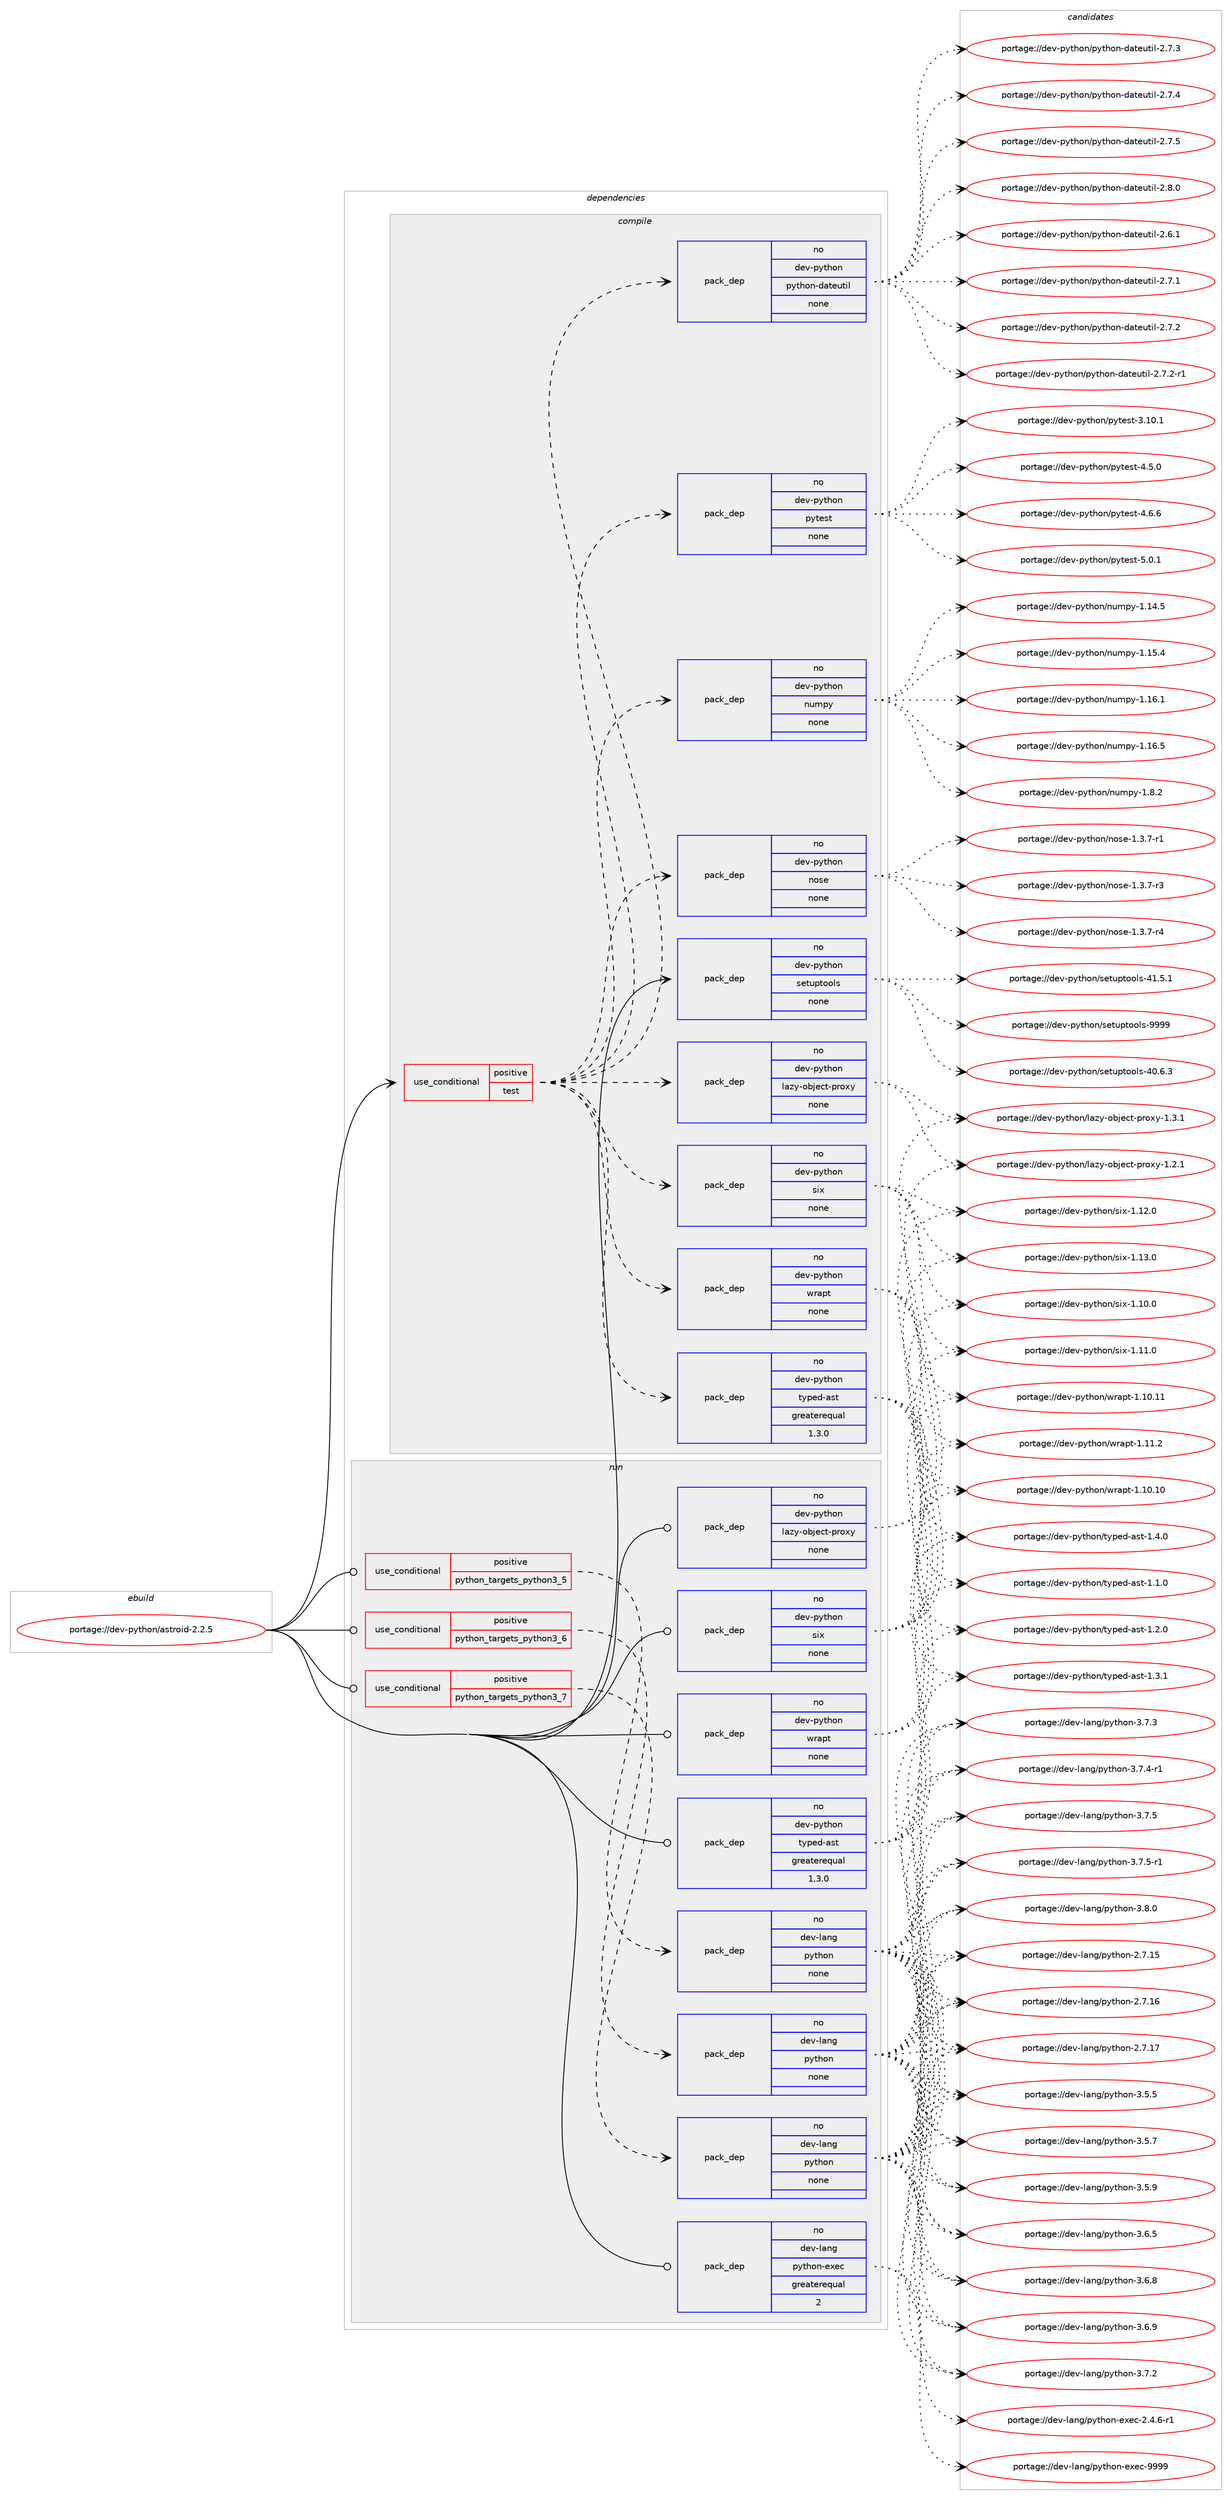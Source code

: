digraph prolog {

# *************
# Graph options
# *************

newrank=true;
concentrate=true;
compound=true;
graph [rankdir=LR,fontname=Helvetica,fontsize=10,ranksep=1.5];#, ranksep=2.5, nodesep=0.2];
edge  [arrowhead=vee];
node  [fontname=Helvetica,fontsize=10];

# **********
# The ebuild
# **********

subgraph cluster_leftcol {
color=gray;
rank=same;
label=<<i>ebuild</i>>;
id [label="portage://dev-python/astroid-2.2.5", color=red, width=4, href="../dev-python/astroid-2.2.5.svg"];
}

# ****************
# The dependencies
# ****************

subgraph cluster_midcol {
color=gray;
label=<<i>dependencies</i>>;
subgraph cluster_compile {
fillcolor="#eeeeee";
style=filled;
label=<<i>compile</i>>;
subgraph cond25648 {
dependency129827 [label=<<TABLE BORDER="0" CELLBORDER="1" CELLSPACING="0" CELLPADDING="4"><TR><TD ROWSPAN="3" CELLPADDING="10">use_conditional</TD></TR><TR><TD>positive</TD></TR><TR><TD>test</TD></TR></TABLE>>, shape=none, color=red];
subgraph pack100874 {
dependency129828 [label=<<TABLE BORDER="0" CELLBORDER="1" CELLSPACING="0" CELLPADDING="4" WIDTH="220"><TR><TD ROWSPAN="6" CELLPADDING="30">pack_dep</TD></TR><TR><TD WIDTH="110">no</TD></TR><TR><TD>dev-python</TD></TR><TR><TD>lazy-object-proxy</TD></TR><TR><TD>none</TD></TR><TR><TD></TD></TR></TABLE>>, shape=none, color=blue];
}
dependency129827:e -> dependency129828:w [weight=20,style="dashed",arrowhead="vee"];
subgraph pack100875 {
dependency129829 [label=<<TABLE BORDER="0" CELLBORDER="1" CELLSPACING="0" CELLPADDING="4" WIDTH="220"><TR><TD ROWSPAN="6" CELLPADDING="30">pack_dep</TD></TR><TR><TD WIDTH="110">no</TD></TR><TR><TD>dev-python</TD></TR><TR><TD>six</TD></TR><TR><TD>none</TD></TR><TR><TD></TD></TR></TABLE>>, shape=none, color=blue];
}
dependency129827:e -> dependency129829:w [weight=20,style="dashed",arrowhead="vee"];
subgraph pack100876 {
dependency129830 [label=<<TABLE BORDER="0" CELLBORDER="1" CELLSPACING="0" CELLPADDING="4" WIDTH="220"><TR><TD ROWSPAN="6" CELLPADDING="30">pack_dep</TD></TR><TR><TD WIDTH="110">no</TD></TR><TR><TD>dev-python</TD></TR><TR><TD>wrapt</TD></TR><TR><TD>none</TD></TR><TR><TD></TD></TR></TABLE>>, shape=none, color=blue];
}
dependency129827:e -> dependency129830:w [weight=20,style="dashed",arrowhead="vee"];
subgraph pack100877 {
dependency129831 [label=<<TABLE BORDER="0" CELLBORDER="1" CELLSPACING="0" CELLPADDING="4" WIDTH="220"><TR><TD ROWSPAN="6" CELLPADDING="30">pack_dep</TD></TR><TR><TD WIDTH="110">no</TD></TR><TR><TD>dev-python</TD></TR><TR><TD>typed-ast</TD></TR><TR><TD>greaterequal</TD></TR><TR><TD>1.3.0</TD></TR></TABLE>>, shape=none, color=blue];
}
dependency129827:e -> dependency129831:w [weight=20,style="dashed",arrowhead="vee"];
subgraph pack100878 {
dependency129832 [label=<<TABLE BORDER="0" CELLBORDER="1" CELLSPACING="0" CELLPADDING="4" WIDTH="220"><TR><TD ROWSPAN="6" CELLPADDING="30">pack_dep</TD></TR><TR><TD WIDTH="110">no</TD></TR><TR><TD>dev-python</TD></TR><TR><TD>nose</TD></TR><TR><TD>none</TD></TR><TR><TD></TD></TR></TABLE>>, shape=none, color=blue];
}
dependency129827:e -> dependency129832:w [weight=20,style="dashed",arrowhead="vee"];
subgraph pack100879 {
dependency129833 [label=<<TABLE BORDER="0" CELLBORDER="1" CELLSPACING="0" CELLPADDING="4" WIDTH="220"><TR><TD ROWSPAN="6" CELLPADDING="30">pack_dep</TD></TR><TR><TD WIDTH="110">no</TD></TR><TR><TD>dev-python</TD></TR><TR><TD>numpy</TD></TR><TR><TD>none</TD></TR><TR><TD></TD></TR></TABLE>>, shape=none, color=blue];
}
dependency129827:e -> dependency129833:w [weight=20,style="dashed",arrowhead="vee"];
subgraph pack100880 {
dependency129834 [label=<<TABLE BORDER="0" CELLBORDER="1" CELLSPACING="0" CELLPADDING="4" WIDTH="220"><TR><TD ROWSPAN="6" CELLPADDING="30">pack_dep</TD></TR><TR><TD WIDTH="110">no</TD></TR><TR><TD>dev-python</TD></TR><TR><TD>pytest</TD></TR><TR><TD>none</TD></TR><TR><TD></TD></TR></TABLE>>, shape=none, color=blue];
}
dependency129827:e -> dependency129834:w [weight=20,style="dashed",arrowhead="vee"];
subgraph pack100881 {
dependency129835 [label=<<TABLE BORDER="0" CELLBORDER="1" CELLSPACING="0" CELLPADDING="4" WIDTH="220"><TR><TD ROWSPAN="6" CELLPADDING="30">pack_dep</TD></TR><TR><TD WIDTH="110">no</TD></TR><TR><TD>dev-python</TD></TR><TR><TD>python-dateutil</TD></TR><TR><TD>none</TD></TR><TR><TD></TD></TR></TABLE>>, shape=none, color=blue];
}
dependency129827:e -> dependency129835:w [weight=20,style="dashed",arrowhead="vee"];
}
id:e -> dependency129827:w [weight=20,style="solid",arrowhead="vee"];
subgraph pack100882 {
dependency129836 [label=<<TABLE BORDER="0" CELLBORDER="1" CELLSPACING="0" CELLPADDING="4" WIDTH="220"><TR><TD ROWSPAN="6" CELLPADDING="30">pack_dep</TD></TR><TR><TD WIDTH="110">no</TD></TR><TR><TD>dev-python</TD></TR><TR><TD>setuptools</TD></TR><TR><TD>none</TD></TR><TR><TD></TD></TR></TABLE>>, shape=none, color=blue];
}
id:e -> dependency129836:w [weight=20,style="solid",arrowhead="vee"];
}
subgraph cluster_compileandrun {
fillcolor="#eeeeee";
style=filled;
label=<<i>compile and run</i>>;
}
subgraph cluster_run {
fillcolor="#eeeeee";
style=filled;
label=<<i>run</i>>;
subgraph cond25649 {
dependency129837 [label=<<TABLE BORDER="0" CELLBORDER="1" CELLSPACING="0" CELLPADDING="4"><TR><TD ROWSPAN="3" CELLPADDING="10">use_conditional</TD></TR><TR><TD>positive</TD></TR><TR><TD>python_targets_python3_5</TD></TR></TABLE>>, shape=none, color=red];
subgraph pack100883 {
dependency129838 [label=<<TABLE BORDER="0" CELLBORDER="1" CELLSPACING="0" CELLPADDING="4" WIDTH="220"><TR><TD ROWSPAN="6" CELLPADDING="30">pack_dep</TD></TR><TR><TD WIDTH="110">no</TD></TR><TR><TD>dev-lang</TD></TR><TR><TD>python</TD></TR><TR><TD>none</TD></TR><TR><TD></TD></TR></TABLE>>, shape=none, color=blue];
}
dependency129837:e -> dependency129838:w [weight=20,style="dashed",arrowhead="vee"];
}
id:e -> dependency129837:w [weight=20,style="solid",arrowhead="odot"];
subgraph cond25650 {
dependency129839 [label=<<TABLE BORDER="0" CELLBORDER="1" CELLSPACING="0" CELLPADDING="4"><TR><TD ROWSPAN="3" CELLPADDING="10">use_conditional</TD></TR><TR><TD>positive</TD></TR><TR><TD>python_targets_python3_6</TD></TR></TABLE>>, shape=none, color=red];
subgraph pack100884 {
dependency129840 [label=<<TABLE BORDER="0" CELLBORDER="1" CELLSPACING="0" CELLPADDING="4" WIDTH="220"><TR><TD ROWSPAN="6" CELLPADDING="30">pack_dep</TD></TR><TR><TD WIDTH="110">no</TD></TR><TR><TD>dev-lang</TD></TR><TR><TD>python</TD></TR><TR><TD>none</TD></TR><TR><TD></TD></TR></TABLE>>, shape=none, color=blue];
}
dependency129839:e -> dependency129840:w [weight=20,style="dashed",arrowhead="vee"];
}
id:e -> dependency129839:w [weight=20,style="solid",arrowhead="odot"];
subgraph cond25651 {
dependency129841 [label=<<TABLE BORDER="0" CELLBORDER="1" CELLSPACING="0" CELLPADDING="4"><TR><TD ROWSPAN="3" CELLPADDING="10">use_conditional</TD></TR><TR><TD>positive</TD></TR><TR><TD>python_targets_python3_7</TD></TR></TABLE>>, shape=none, color=red];
subgraph pack100885 {
dependency129842 [label=<<TABLE BORDER="0" CELLBORDER="1" CELLSPACING="0" CELLPADDING="4" WIDTH="220"><TR><TD ROWSPAN="6" CELLPADDING="30">pack_dep</TD></TR><TR><TD WIDTH="110">no</TD></TR><TR><TD>dev-lang</TD></TR><TR><TD>python</TD></TR><TR><TD>none</TD></TR><TR><TD></TD></TR></TABLE>>, shape=none, color=blue];
}
dependency129841:e -> dependency129842:w [weight=20,style="dashed",arrowhead="vee"];
}
id:e -> dependency129841:w [weight=20,style="solid",arrowhead="odot"];
subgraph pack100886 {
dependency129843 [label=<<TABLE BORDER="0" CELLBORDER="1" CELLSPACING="0" CELLPADDING="4" WIDTH="220"><TR><TD ROWSPAN="6" CELLPADDING="30">pack_dep</TD></TR><TR><TD WIDTH="110">no</TD></TR><TR><TD>dev-lang</TD></TR><TR><TD>python-exec</TD></TR><TR><TD>greaterequal</TD></TR><TR><TD>2</TD></TR></TABLE>>, shape=none, color=blue];
}
id:e -> dependency129843:w [weight=20,style="solid",arrowhead="odot"];
subgraph pack100887 {
dependency129844 [label=<<TABLE BORDER="0" CELLBORDER="1" CELLSPACING="0" CELLPADDING="4" WIDTH="220"><TR><TD ROWSPAN="6" CELLPADDING="30">pack_dep</TD></TR><TR><TD WIDTH="110">no</TD></TR><TR><TD>dev-python</TD></TR><TR><TD>lazy-object-proxy</TD></TR><TR><TD>none</TD></TR><TR><TD></TD></TR></TABLE>>, shape=none, color=blue];
}
id:e -> dependency129844:w [weight=20,style="solid",arrowhead="odot"];
subgraph pack100888 {
dependency129845 [label=<<TABLE BORDER="0" CELLBORDER="1" CELLSPACING="0" CELLPADDING="4" WIDTH="220"><TR><TD ROWSPAN="6" CELLPADDING="30">pack_dep</TD></TR><TR><TD WIDTH="110">no</TD></TR><TR><TD>dev-python</TD></TR><TR><TD>six</TD></TR><TR><TD>none</TD></TR><TR><TD></TD></TR></TABLE>>, shape=none, color=blue];
}
id:e -> dependency129845:w [weight=20,style="solid",arrowhead="odot"];
subgraph pack100889 {
dependency129846 [label=<<TABLE BORDER="0" CELLBORDER="1" CELLSPACING="0" CELLPADDING="4" WIDTH="220"><TR><TD ROWSPAN="6" CELLPADDING="30">pack_dep</TD></TR><TR><TD WIDTH="110">no</TD></TR><TR><TD>dev-python</TD></TR><TR><TD>typed-ast</TD></TR><TR><TD>greaterequal</TD></TR><TR><TD>1.3.0</TD></TR></TABLE>>, shape=none, color=blue];
}
id:e -> dependency129846:w [weight=20,style="solid",arrowhead="odot"];
subgraph pack100890 {
dependency129847 [label=<<TABLE BORDER="0" CELLBORDER="1" CELLSPACING="0" CELLPADDING="4" WIDTH="220"><TR><TD ROWSPAN="6" CELLPADDING="30">pack_dep</TD></TR><TR><TD WIDTH="110">no</TD></TR><TR><TD>dev-python</TD></TR><TR><TD>wrapt</TD></TR><TR><TD>none</TD></TR><TR><TD></TD></TR></TABLE>>, shape=none, color=blue];
}
id:e -> dependency129847:w [weight=20,style="solid",arrowhead="odot"];
}
}

# **************
# The candidates
# **************

subgraph cluster_choices {
rank=same;
color=gray;
label=<<i>candidates</i>>;

subgraph choice100874 {
color=black;
nodesep=1;
choiceportage10010111845112121116104111110471089712212145111981061019911645112114111120121454946504649 [label="portage://dev-python/lazy-object-proxy-1.2.1", color=red, width=4,href="../dev-python/lazy-object-proxy-1.2.1.svg"];
choiceportage10010111845112121116104111110471089712212145111981061019911645112114111120121454946514649 [label="portage://dev-python/lazy-object-proxy-1.3.1", color=red, width=4,href="../dev-python/lazy-object-proxy-1.3.1.svg"];
dependency129828:e -> choiceportage10010111845112121116104111110471089712212145111981061019911645112114111120121454946504649:w [style=dotted,weight="100"];
dependency129828:e -> choiceportage10010111845112121116104111110471089712212145111981061019911645112114111120121454946514649:w [style=dotted,weight="100"];
}
subgraph choice100875 {
color=black;
nodesep=1;
choiceportage100101118451121211161041111104711510512045494649484648 [label="portage://dev-python/six-1.10.0", color=red, width=4,href="../dev-python/six-1.10.0.svg"];
choiceportage100101118451121211161041111104711510512045494649494648 [label="portage://dev-python/six-1.11.0", color=red, width=4,href="../dev-python/six-1.11.0.svg"];
choiceportage100101118451121211161041111104711510512045494649504648 [label="portage://dev-python/six-1.12.0", color=red, width=4,href="../dev-python/six-1.12.0.svg"];
choiceportage100101118451121211161041111104711510512045494649514648 [label="portage://dev-python/six-1.13.0", color=red, width=4,href="../dev-python/six-1.13.0.svg"];
dependency129829:e -> choiceportage100101118451121211161041111104711510512045494649484648:w [style=dotted,weight="100"];
dependency129829:e -> choiceportage100101118451121211161041111104711510512045494649494648:w [style=dotted,weight="100"];
dependency129829:e -> choiceportage100101118451121211161041111104711510512045494649504648:w [style=dotted,weight="100"];
dependency129829:e -> choiceportage100101118451121211161041111104711510512045494649514648:w [style=dotted,weight="100"];
}
subgraph choice100876 {
color=black;
nodesep=1;
choiceportage1001011184511212111610411111047119114971121164549464948464948 [label="portage://dev-python/wrapt-1.10.10", color=red, width=4,href="../dev-python/wrapt-1.10.10.svg"];
choiceportage1001011184511212111610411111047119114971121164549464948464949 [label="portage://dev-python/wrapt-1.10.11", color=red, width=4,href="../dev-python/wrapt-1.10.11.svg"];
choiceportage10010111845112121116104111110471191149711211645494649494650 [label="portage://dev-python/wrapt-1.11.2", color=red, width=4,href="../dev-python/wrapt-1.11.2.svg"];
dependency129830:e -> choiceportage1001011184511212111610411111047119114971121164549464948464948:w [style=dotted,weight="100"];
dependency129830:e -> choiceportage1001011184511212111610411111047119114971121164549464948464949:w [style=dotted,weight="100"];
dependency129830:e -> choiceportage10010111845112121116104111110471191149711211645494649494650:w [style=dotted,weight="100"];
}
subgraph choice100877 {
color=black;
nodesep=1;
choiceportage10010111845112121116104111110471161211121011004597115116454946494648 [label="portage://dev-python/typed-ast-1.1.0", color=red, width=4,href="../dev-python/typed-ast-1.1.0.svg"];
choiceportage10010111845112121116104111110471161211121011004597115116454946504648 [label="portage://dev-python/typed-ast-1.2.0", color=red, width=4,href="../dev-python/typed-ast-1.2.0.svg"];
choiceportage10010111845112121116104111110471161211121011004597115116454946514649 [label="portage://dev-python/typed-ast-1.3.1", color=red, width=4,href="../dev-python/typed-ast-1.3.1.svg"];
choiceportage10010111845112121116104111110471161211121011004597115116454946524648 [label="portage://dev-python/typed-ast-1.4.0", color=red, width=4,href="../dev-python/typed-ast-1.4.0.svg"];
dependency129831:e -> choiceportage10010111845112121116104111110471161211121011004597115116454946494648:w [style=dotted,weight="100"];
dependency129831:e -> choiceportage10010111845112121116104111110471161211121011004597115116454946504648:w [style=dotted,weight="100"];
dependency129831:e -> choiceportage10010111845112121116104111110471161211121011004597115116454946514649:w [style=dotted,weight="100"];
dependency129831:e -> choiceportage10010111845112121116104111110471161211121011004597115116454946524648:w [style=dotted,weight="100"];
}
subgraph choice100878 {
color=black;
nodesep=1;
choiceportage10010111845112121116104111110471101111151014549465146554511449 [label="portage://dev-python/nose-1.3.7-r1", color=red, width=4,href="../dev-python/nose-1.3.7-r1.svg"];
choiceportage10010111845112121116104111110471101111151014549465146554511451 [label="portage://dev-python/nose-1.3.7-r3", color=red, width=4,href="../dev-python/nose-1.3.7-r3.svg"];
choiceportage10010111845112121116104111110471101111151014549465146554511452 [label="portage://dev-python/nose-1.3.7-r4", color=red, width=4,href="../dev-python/nose-1.3.7-r4.svg"];
dependency129832:e -> choiceportage10010111845112121116104111110471101111151014549465146554511449:w [style=dotted,weight="100"];
dependency129832:e -> choiceportage10010111845112121116104111110471101111151014549465146554511451:w [style=dotted,weight="100"];
dependency129832:e -> choiceportage10010111845112121116104111110471101111151014549465146554511452:w [style=dotted,weight="100"];
}
subgraph choice100879 {
color=black;
nodesep=1;
choiceportage100101118451121211161041111104711011710911212145494649524653 [label="portage://dev-python/numpy-1.14.5", color=red, width=4,href="../dev-python/numpy-1.14.5.svg"];
choiceportage100101118451121211161041111104711011710911212145494649534652 [label="portage://dev-python/numpy-1.15.4", color=red, width=4,href="../dev-python/numpy-1.15.4.svg"];
choiceportage100101118451121211161041111104711011710911212145494649544649 [label="portage://dev-python/numpy-1.16.1", color=red, width=4,href="../dev-python/numpy-1.16.1.svg"];
choiceportage100101118451121211161041111104711011710911212145494649544653 [label="portage://dev-python/numpy-1.16.5", color=red, width=4,href="../dev-python/numpy-1.16.5.svg"];
choiceportage1001011184511212111610411111047110117109112121454946564650 [label="portage://dev-python/numpy-1.8.2", color=red, width=4,href="../dev-python/numpy-1.8.2.svg"];
dependency129833:e -> choiceportage100101118451121211161041111104711011710911212145494649524653:w [style=dotted,weight="100"];
dependency129833:e -> choiceportage100101118451121211161041111104711011710911212145494649534652:w [style=dotted,weight="100"];
dependency129833:e -> choiceportage100101118451121211161041111104711011710911212145494649544649:w [style=dotted,weight="100"];
dependency129833:e -> choiceportage100101118451121211161041111104711011710911212145494649544653:w [style=dotted,weight="100"];
dependency129833:e -> choiceportage1001011184511212111610411111047110117109112121454946564650:w [style=dotted,weight="100"];
}
subgraph choice100880 {
color=black;
nodesep=1;
choiceportage100101118451121211161041111104711212111610111511645514649484649 [label="portage://dev-python/pytest-3.10.1", color=red, width=4,href="../dev-python/pytest-3.10.1.svg"];
choiceportage1001011184511212111610411111047112121116101115116455246534648 [label="portage://dev-python/pytest-4.5.0", color=red, width=4,href="../dev-python/pytest-4.5.0.svg"];
choiceportage1001011184511212111610411111047112121116101115116455246544654 [label="portage://dev-python/pytest-4.6.6", color=red, width=4,href="../dev-python/pytest-4.6.6.svg"];
choiceportage1001011184511212111610411111047112121116101115116455346484649 [label="portage://dev-python/pytest-5.0.1", color=red, width=4,href="../dev-python/pytest-5.0.1.svg"];
dependency129834:e -> choiceportage100101118451121211161041111104711212111610111511645514649484649:w [style=dotted,weight="100"];
dependency129834:e -> choiceportage1001011184511212111610411111047112121116101115116455246534648:w [style=dotted,weight="100"];
dependency129834:e -> choiceportage1001011184511212111610411111047112121116101115116455246544654:w [style=dotted,weight="100"];
dependency129834:e -> choiceportage1001011184511212111610411111047112121116101115116455346484649:w [style=dotted,weight="100"];
}
subgraph choice100881 {
color=black;
nodesep=1;
choiceportage10010111845112121116104111110471121211161041111104510097116101117116105108455046544649 [label="portage://dev-python/python-dateutil-2.6.1", color=red, width=4,href="../dev-python/python-dateutil-2.6.1.svg"];
choiceportage10010111845112121116104111110471121211161041111104510097116101117116105108455046554649 [label="portage://dev-python/python-dateutil-2.7.1", color=red, width=4,href="../dev-python/python-dateutil-2.7.1.svg"];
choiceportage10010111845112121116104111110471121211161041111104510097116101117116105108455046554650 [label="portage://dev-python/python-dateutil-2.7.2", color=red, width=4,href="../dev-python/python-dateutil-2.7.2.svg"];
choiceportage100101118451121211161041111104711212111610411111045100971161011171161051084550465546504511449 [label="portage://dev-python/python-dateutil-2.7.2-r1", color=red, width=4,href="../dev-python/python-dateutil-2.7.2-r1.svg"];
choiceportage10010111845112121116104111110471121211161041111104510097116101117116105108455046554651 [label="portage://dev-python/python-dateutil-2.7.3", color=red, width=4,href="../dev-python/python-dateutil-2.7.3.svg"];
choiceportage10010111845112121116104111110471121211161041111104510097116101117116105108455046554652 [label="portage://dev-python/python-dateutil-2.7.4", color=red, width=4,href="../dev-python/python-dateutil-2.7.4.svg"];
choiceportage10010111845112121116104111110471121211161041111104510097116101117116105108455046554653 [label="portage://dev-python/python-dateutil-2.7.5", color=red, width=4,href="../dev-python/python-dateutil-2.7.5.svg"];
choiceportage10010111845112121116104111110471121211161041111104510097116101117116105108455046564648 [label="portage://dev-python/python-dateutil-2.8.0", color=red, width=4,href="../dev-python/python-dateutil-2.8.0.svg"];
dependency129835:e -> choiceportage10010111845112121116104111110471121211161041111104510097116101117116105108455046544649:w [style=dotted,weight="100"];
dependency129835:e -> choiceportage10010111845112121116104111110471121211161041111104510097116101117116105108455046554649:w [style=dotted,weight="100"];
dependency129835:e -> choiceportage10010111845112121116104111110471121211161041111104510097116101117116105108455046554650:w [style=dotted,weight="100"];
dependency129835:e -> choiceportage100101118451121211161041111104711212111610411111045100971161011171161051084550465546504511449:w [style=dotted,weight="100"];
dependency129835:e -> choiceportage10010111845112121116104111110471121211161041111104510097116101117116105108455046554651:w [style=dotted,weight="100"];
dependency129835:e -> choiceportage10010111845112121116104111110471121211161041111104510097116101117116105108455046554652:w [style=dotted,weight="100"];
dependency129835:e -> choiceportage10010111845112121116104111110471121211161041111104510097116101117116105108455046554653:w [style=dotted,weight="100"];
dependency129835:e -> choiceportage10010111845112121116104111110471121211161041111104510097116101117116105108455046564648:w [style=dotted,weight="100"];
}
subgraph choice100882 {
color=black;
nodesep=1;
choiceportage100101118451121211161041111104711510111611711211611111110811545524846544651 [label="portage://dev-python/setuptools-40.6.3", color=red, width=4,href="../dev-python/setuptools-40.6.3.svg"];
choiceportage100101118451121211161041111104711510111611711211611111110811545524946534649 [label="portage://dev-python/setuptools-41.5.1", color=red, width=4,href="../dev-python/setuptools-41.5.1.svg"];
choiceportage10010111845112121116104111110471151011161171121161111111081154557575757 [label="portage://dev-python/setuptools-9999", color=red, width=4,href="../dev-python/setuptools-9999.svg"];
dependency129836:e -> choiceportage100101118451121211161041111104711510111611711211611111110811545524846544651:w [style=dotted,weight="100"];
dependency129836:e -> choiceportage100101118451121211161041111104711510111611711211611111110811545524946534649:w [style=dotted,weight="100"];
dependency129836:e -> choiceportage10010111845112121116104111110471151011161171121161111111081154557575757:w [style=dotted,weight="100"];
}
subgraph choice100883 {
color=black;
nodesep=1;
choiceportage10010111845108971101034711212111610411111045504655464953 [label="portage://dev-lang/python-2.7.15", color=red, width=4,href="../dev-lang/python-2.7.15.svg"];
choiceportage10010111845108971101034711212111610411111045504655464954 [label="portage://dev-lang/python-2.7.16", color=red, width=4,href="../dev-lang/python-2.7.16.svg"];
choiceportage10010111845108971101034711212111610411111045504655464955 [label="portage://dev-lang/python-2.7.17", color=red, width=4,href="../dev-lang/python-2.7.17.svg"];
choiceportage100101118451089711010347112121116104111110455146534653 [label="portage://dev-lang/python-3.5.5", color=red, width=4,href="../dev-lang/python-3.5.5.svg"];
choiceportage100101118451089711010347112121116104111110455146534655 [label="portage://dev-lang/python-3.5.7", color=red, width=4,href="../dev-lang/python-3.5.7.svg"];
choiceportage100101118451089711010347112121116104111110455146534657 [label="portage://dev-lang/python-3.5.9", color=red, width=4,href="../dev-lang/python-3.5.9.svg"];
choiceportage100101118451089711010347112121116104111110455146544653 [label="portage://dev-lang/python-3.6.5", color=red, width=4,href="../dev-lang/python-3.6.5.svg"];
choiceportage100101118451089711010347112121116104111110455146544656 [label="portage://dev-lang/python-3.6.8", color=red, width=4,href="../dev-lang/python-3.6.8.svg"];
choiceportage100101118451089711010347112121116104111110455146544657 [label="portage://dev-lang/python-3.6.9", color=red, width=4,href="../dev-lang/python-3.6.9.svg"];
choiceportage100101118451089711010347112121116104111110455146554650 [label="portage://dev-lang/python-3.7.2", color=red, width=4,href="../dev-lang/python-3.7.2.svg"];
choiceportage100101118451089711010347112121116104111110455146554651 [label="portage://dev-lang/python-3.7.3", color=red, width=4,href="../dev-lang/python-3.7.3.svg"];
choiceportage1001011184510897110103471121211161041111104551465546524511449 [label="portage://dev-lang/python-3.7.4-r1", color=red, width=4,href="../dev-lang/python-3.7.4-r1.svg"];
choiceportage100101118451089711010347112121116104111110455146554653 [label="portage://dev-lang/python-3.7.5", color=red, width=4,href="../dev-lang/python-3.7.5.svg"];
choiceportage1001011184510897110103471121211161041111104551465546534511449 [label="portage://dev-lang/python-3.7.5-r1", color=red, width=4,href="../dev-lang/python-3.7.5-r1.svg"];
choiceportage100101118451089711010347112121116104111110455146564648 [label="portage://dev-lang/python-3.8.0", color=red, width=4,href="../dev-lang/python-3.8.0.svg"];
dependency129838:e -> choiceportage10010111845108971101034711212111610411111045504655464953:w [style=dotted,weight="100"];
dependency129838:e -> choiceportage10010111845108971101034711212111610411111045504655464954:w [style=dotted,weight="100"];
dependency129838:e -> choiceportage10010111845108971101034711212111610411111045504655464955:w [style=dotted,weight="100"];
dependency129838:e -> choiceportage100101118451089711010347112121116104111110455146534653:w [style=dotted,weight="100"];
dependency129838:e -> choiceportage100101118451089711010347112121116104111110455146534655:w [style=dotted,weight="100"];
dependency129838:e -> choiceportage100101118451089711010347112121116104111110455146534657:w [style=dotted,weight="100"];
dependency129838:e -> choiceportage100101118451089711010347112121116104111110455146544653:w [style=dotted,weight="100"];
dependency129838:e -> choiceportage100101118451089711010347112121116104111110455146544656:w [style=dotted,weight="100"];
dependency129838:e -> choiceportage100101118451089711010347112121116104111110455146544657:w [style=dotted,weight="100"];
dependency129838:e -> choiceportage100101118451089711010347112121116104111110455146554650:w [style=dotted,weight="100"];
dependency129838:e -> choiceportage100101118451089711010347112121116104111110455146554651:w [style=dotted,weight="100"];
dependency129838:e -> choiceportage1001011184510897110103471121211161041111104551465546524511449:w [style=dotted,weight="100"];
dependency129838:e -> choiceportage100101118451089711010347112121116104111110455146554653:w [style=dotted,weight="100"];
dependency129838:e -> choiceportage1001011184510897110103471121211161041111104551465546534511449:w [style=dotted,weight="100"];
dependency129838:e -> choiceportage100101118451089711010347112121116104111110455146564648:w [style=dotted,weight="100"];
}
subgraph choice100884 {
color=black;
nodesep=1;
choiceportage10010111845108971101034711212111610411111045504655464953 [label="portage://dev-lang/python-2.7.15", color=red, width=4,href="../dev-lang/python-2.7.15.svg"];
choiceportage10010111845108971101034711212111610411111045504655464954 [label="portage://dev-lang/python-2.7.16", color=red, width=4,href="../dev-lang/python-2.7.16.svg"];
choiceportage10010111845108971101034711212111610411111045504655464955 [label="portage://dev-lang/python-2.7.17", color=red, width=4,href="../dev-lang/python-2.7.17.svg"];
choiceportage100101118451089711010347112121116104111110455146534653 [label="portage://dev-lang/python-3.5.5", color=red, width=4,href="../dev-lang/python-3.5.5.svg"];
choiceportage100101118451089711010347112121116104111110455146534655 [label="portage://dev-lang/python-3.5.7", color=red, width=4,href="../dev-lang/python-3.5.7.svg"];
choiceportage100101118451089711010347112121116104111110455146534657 [label="portage://dev-lang/python-3.5.9", color=red, width=4,href="../dev-lang/python-3.5.9.svg"];
choiceportage100101118451089711010347112121116104111110455146544653 [label="portage://dev-lang/python-3.6.5", color=red, width=4,href="../dev-lang/python-3.6.5.svg"];
choiceportage100101118451089711010347112121116104111110455146544656 [label="portage://dev-lang/python-3.6.8", color=red, width=4,href="../dev-lang/python-3.6.8.svg"];
choiceportage100101118451089711010347112121116104111110455146544657 [label="portage://dev-lang/python-3.6.9", color=red, width=4,href="../dev-lang/python-3.6.9.svg"];
choiceportage100101118451089711010347112121116104111110455146554650 [label="portage://dev-lang/python-3.7.2", color=red, width=4,href="../dev-lang/python-3.7.2.svg"];
choiceportage100101118451089711010347112121116104111110455146554651 [label="portage://dev-lang/python-3.7.3", color=red, width=4,href="../dev-lang/python-3.7.3.svg"];
choiceportage1001011184510897110103471121211161041111104551465546524511449 [label="portage://dev-lang/python-3.7.4-r1", color=red, width=4,href="../dev-lang/python-3.7.4-r1.svg"];
choiceportage100101118451089711010347112121116104111110455146554653 [label="portage://dev-lang/python-3.7.5", color=red, width=4,href="../dev-lang/python-3.7.5.svg"];
choiceportage1001011184510897110103471121211161041111104551465546534511449 [label="portage://dev-lang/python-3.7.5-r1", color=red, width=4,href="../dev-lang/python-3.7.5-r1.svg"];
choiceportage100101118451089711010347112121116104111110455146564648 [label="portage://dev-lang/python-3.8.0", color=red, width=4,href="../dev-lang/python-3.8.0.svg"];
dependency129840:e -> choiceportage10010111845108971101034711212111610411111045504655464953:w [style=dotted,weight="100"];
dependency129840:e -> choiceportage10010111845108971101034711212111610411111045504655464954:w [style=dotted,weight="100"];
dependency129840:e -> choiceportage10010111845108971101034711212111610411111045504655464955:w [style=dotted,weight="100"];
dependency129840:e -> choiceportage100101118451089711010347112121116104111110455146534653:w [style=dotted,weight="100"];
dependency129840:e -> choiceportage100101118451089711010347112121116104111110455146534655:w [style=dotted,weight="100"];
dependency129840:e -> choiceportage100101118451089711010347112121116104111110455146534657:w [style=dotted,weight="100"];
dependency129840:e -> choiceportage100101118451089711010347112121116104111110455146544653:w [style=dotted,weight="100"];
dependency129840:e -> choiceportage100101118451089711010347112121116104111110455146544656:w [style=dotted,weight="100"];
dependency129840:e -> choiceportage100101118451089711010347112121116104111110455146544657:w [style=dotted,weight="100"];
dependency129840:e -> choiceportage100101118451089711010347112121116104111110455146554650:w [style=dotted,weight="100"];
dependency129840:e -> choiceportage100101118451089711010347112121116104111110455146554651:w [style=dotted,weight="100"];
dependency129840:e -> choiceportage1001011184510897110103471121211161041111104551465546524511449:w [style=dotted,weight="100"];
dependency129840:e -> choiceportage100101118451089711010347112121116104111110455146554653:w [style=dotted,weight="100"];
dependency129840:e -> choiceportage1001011184510897110103471121211161041111104551465546534511449:w [style=dotted,weight="100"];
dependency129840:e -> choiceportage100101118451089711010347112121116104111110455146564648:w [style=dotted,weight="100"];
}
subgraph choice100885 {
color=black;
nodesep=1;
choiceportage10010111845108971101034711212111610411111045504655464953 [label="portage://dev-lang/python-2.7.15", color=red, width=4,href="../dev-lang/python-2.7.15.svg"];
choiceportage10010111845108971101034711212111610411111045504655464954 [label="portage://dev-lang/python-2.7.16", color=red, width=4,href="../dev-lang/python-2.7.16.svg"];
choiceportage10010111845108971101034711212111610411111045504655464955 [label="portage://dev-lang/python-2.7.17", color=red, width=4,href="../dev-lang/python-2.7.17.svg"];
choiceportage100101118451089711010347112121116104111110455146534653 [label="portage://dev-lang/python-3.5.5", color=red, width=4,href="../dev-lang/python-3.5.5.svg"];
choiceportage100101118451089711010347112121116104111110455146534655 [label="portage://dev-lang/python-3.5.7", color=red, width=4,href="../dev-lang/python-3.5.7.svg"];
choiceportage100101118451089711010347112121116104111110455146534657 [label="portage://dev-lang/python-3.5.9", color=red, width=4,href="../dev-lang/python-3.5.9.svg"];
choiceportage100101118451089711010347112121116104111110455146544653 [label="portage://dev-lang/python-3.6.5", color=red, width=4,href="../dev-lang/python-3.6.5.svg"];
choiceportage100101118451089711010347112121116104111110455146544656 [label="portage://dev-lang/python-3.6.8", color=red, width=4,href="../dev-lang/python-3.6.8.svg"];
choiceportage100101118451089711010347112121116104111110455146544657 [label="portage://dev-lang/python-3.6.9", color=red, width=4,href="../dev-lang/python-3.6.9.svg"];
choiceportage100101118451089711010347112121116104111110455146554650 [label="portage://dev-lang/python-3.7.2", color=red, width=4,href="../dev-lang/python-3.7.2.svg"];
choiceportage100101118451089711010347112121116104111110455146554651 [label="portage://dev-lang/python-3.7.3", color=red, width=4,href="../dev-lang/python-3.7.3.svg"];
choiceportage1001011184510897110103471121211161041111104551465546524511449 [label="portage://dev-lang/python-3.7.4-r1", color=red, width=4,href="../dev-lang/python-3.7.4-r1.svg"];
choiceportage100101118451089711010347112121116104111110455146554653 [label="portage://dev-lang/python-3.7.5", color=red, width=4,href="../dev-lang/python-3.7.5.svg"];
choiceportage1001011184510897110103471121211161041111104551465546534511449 [label="portage://dev-lang/python-3.7.5-r1", color=red, width=4,href="../dev-lang/python-3.7.5-r1.svg"];
choiceportage100101118451089711010347112121116104111110455146564648 [label="portage://dev-lang/python-3.8.0", color=red, width=4,href="../dev-lang/python-3.8.0.svg"];
dependency129842:e -> choiceportage10010111845108971101034711212111610411111045504655464953:w [style=dotted,weight="100"];
dependency129842:e -> choiceportage10010111845108971101034711212111610411111045504655464954:w [style=dotted,weight="100"];
dependency129842:e -> choiceportage10010111845108971101034711212111610411111045504655464955:w [style=dotted,weight="100"];
dependency129842:e -> choiceportage100101118451089711010347112121116104111110455146534653:w [style=dotted,weight="100"];
dependency129842:e -> choiceportage100101118451089711010347112121116104111110455146534655:w [style=dotted,weight="100"];
dependency129842:e -> choiceportage100101118451089711010347112121116104111110455146534657:w [style=dotted,weight="100"];
dependency129842:e -> choiceportage100101118451089711010347112121116104111110455146544653:w [style=dotted,weight="100"];
dependency129842:e -> choiceportage100101118451089711010347112121116104111110455146544656:w [style=dotted,weight="100"];
dependency129842:e -> choiceportage100101118451089711010347112121116104111110455146544657:w [style=dotted,weight="100"];
dependency129842:e -> choiceportage100101118451089711010347112121116104111110455146554650:w [style=dotted,weight="100"];
dependency129842:e -> choiceportage100101118451089711010347112121116104111110455146554651:w [style=dotted,weight="100"];
dependency129842:e -> choiceportage1001011184510897110103471121211161041111104551465546524511449:w [style=dotted,weight="100"];
dependency129842:e -> choiceportage100101118451089711010347112121116104111110455146554653:w [style=dotted,weight="100"];
dependency129842:e -> choiceportage1001011184510897110103471121211161041111104551465546534511449:w [style=dotted,weight="100"];
dependency129842:e -> choiceportage100101118451089711010347112121116104111110455146564648:w [style=dotted,weight="100"];
}
subgraph choice100886 {
color=black;
nodesep=1;
choiceportage10010111845108971101034711212111610411111045101120101994550465246544511449 [label="portage://dev-lang/python-exec-2.4.6-r1", color=red, width=4,href="../dev-lang/python-exec-2.4.6-r1.svg"];
choiceportage10010111845108971101034711212111610411111045101120101994557575757 [label="portage://dev-lang/python-exec-9999", color=red, width=4,href="../dev-lang/python-exec-9999.svg"];
dependency129843:e -> choiceportage10010111845108971101034711212111610411111045101120101994550465246544511449:w [style=dotted,weight="100"];
dependency129843:e -> choiceportage10010111845108971101034711212111610411111045101120101994557575757:w [style=dotted,weight="100"];
}
subgraph choice100887 {
color=black;
nodesep=1;
choiceportage10010111845112121116104111110471089712212145111981061019911645112114111120121454946504649 [label="portage://dev-python/lazy-object-proxy-1.2.1", color=red, width=4,href="../dev-python/lazy-object-proxy-1.2.1.svg"];
choiceportage10010111845112121116104111110471089712212145111981061019911645112114111120121454946514649 [label="portage://dev-python/lazy-object-proxy-1.3.1", color=red, width=4,href="../dev-python/lazy-object-proxy-1.3.1.svg"];
dependency129844:e -> choiceportage10010111845112121116104111110471089712212145111981061019911645112114111120121454946504649:w [style=dotted,weight="100"];
dependency129844:e -> choiceportage10010111845112121116104111110471089712212145111981061019911645112114111120121454946514649:w [style=dotted,weight="100"];
}
subgraph choice100888 {
color=black;
nodesep=1;
choiceportage100101118451121211161041111104711510512045494649484648 [label="portage://dev-python/six-1.10.0", color=red, width=4,href="../dev-python/six-1.10.0.svg"];
choiceportage100101118451121211161041111104711510512045494649494648 [label="portage://dev-python/six-1.11.0", color=red, width=4,href="../dev-python/six-1.11.0.svg"];
choiceportage100101118451121211161041111104711510512045494649504648 [label="portage://dev-python/six-1.12.0", color=red, width=4,href="../dev-python/six-1.12.0.svg"];
choiceportage100101118451121211161041111104711510512045494649514648 [label="portage://dev-python/six-1.13.0", color=red, width=4,href="../dev-python/six-1.13.0.svg"];
dependency129845:e -> choiceportage100101118451121211161041111104711510512045494649484648:w [style=dotted,weight="100"];
dependency129845:e -> choiceportage100101118451121211161041111104711510512045494649494648:w [style=dotted,weight="100"];
dependency129845:e -> choiceportage100101118451121211161041111104711510512045494649504648:w [style=dotted,weight="100"];
dependency129845:e -> choiceportage100101118451121211161041111104711510512045494649514648:w [style=dotted,weight="100"];
}
subgraph choice100889 {
color=black;
nodesep=1;
choiceportage10010111845112121116104111110471161211121011004597115116454946494648 [label="portage://dev-python/typed-ast-1.1.0", color=red, width=4,href="../dev-python/typed-ast-1.1.0.svg"];
choiceportage10010111845112121116104111110471161211121011004597115116454946504648 [label="portage://dev-python/typed-ast-1.2.0", color=red, width=4,href="../dev-python/typed-ast-1.2.0.svg"];
choiceportage10010111845112121116104111110471161211121011004597115116454946514649 [label="portage://dev-python/typed-ast-1.3.1", color=red, width=4,href="../dev-python/typed-ast-1.3.1.svg"];
choiceportage10010111845112121116104111110471161211121011004597115116454946524648 [label="portage://dev-python/typed-ast-1.4.0", color=red, width=4,href="../dev-python/typed-ast-1.4.0.svg"];
dependency129846:e -> choiceportage10010111845112121116104111110471161211121011004597115116454946494648:w [style=dotted,weight="100"];
dependency129846:e -> choiceportage10010111845112121116104111110471161211121011004597115116454946504648:w [style=dotted,weight="100"];
dependency129846:e -> choiceportage10010111845112121116104111110471161211121011004597115116454946514649:w [style=dotted,weight="100"];
dependency129846:e -> choiceportage10010111845112121116104111110471161211121011004597115116454946524648:w [style=dotted,weight="100"];
}
subgraph choice100890 {
color=black;
nodesep=1;
choiceportage1001011184511212111610411111047119114971121164549464948464948 [label="portage://dev-python/wrapt-1.10.10", color=red, width=4,href="../dev-python/wrapt-1.10.10.svg"];
choiceportage1001011184511212111610411111047119114971121164549464948464949 [label="portage://dev-python/wrapt-1.10.11", color=red, width=4,href="../dev-python/wrapt-1.10.11.svg"];
choiceportage10010111845112121116104111110471191149711211645494649494650 [label="portage://dev-python/wrapt-1.11.2", color=red, width=4,href="../dev-python/wrapt-1.11.2.svg"];
dependency129847:e -> choiceportage1001011184511212111610411111047119114971121164549464948464948:w [style=dotted,weight="100"];
dependency129847:e -> choiceportage1001011184511212111610411111047119114971121164549464948464949:w [style=dotted,weight="100"];
dependency129847:e -> choiceportage10010111845112121116104111110471191149711211645494649494650:w [style=dotted,weight="100"];
}
}

}
